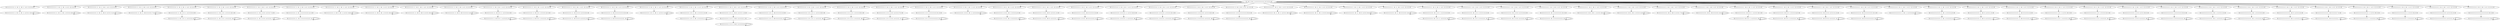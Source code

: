 digraph tree {
    "[2, 10, 2, 18, 1, 4, 0, 0, 0, 0, 0, 0, 12, 0, 0, 0, 0]";
    "[0, 0, 0, 0, 0, 0, -2, -10, -2, -18, -1, -4, 0, -12, 0, 0, 0]";
    "[0, 0, 0, 0, 0, 0, -2, -10, -2, -18, -1, -4, 0, 0, -12, 0, 0]";
    "[0, 0, 0, 0, 0, 0, -2, -10, -2, -18, -1, -4, 0, 0, -12, 0, 0]";
    "[0, 0, 0, 0, 0, 0, -2, -10, -2, -18, -1, 4, 0, -12, 0, 0, 0]";
    "[0, 0, 0, 0, 0, 0, -2, -10, -2, -18, -1, 0, 0, 0, -8, 0, 0]";
    "[0, 0, 0, 0, 0, 0, -2, -10, -2, -18, -1, 0, 0, 0, -8, 0, 0]";
    "[0, 0, 0, 0, 0, 0, -2, -10, -2, -18, 1, -4, 0, -12, 0, 0, 0]";
    "[0, 0, 0, 0, 0, 0, -2, -10, -2, -18, 0, -4, 0, 0, -11, 0, 0]";
    "[0, 0, 0, 0, 0, 0, -2, -10, -2, -18, 0, -4, 0, 0, -11, 0, 0]";
    "[0, 0, 0, 0, 0, 0, -2, -10, -2, -18, 1, 4, 0, -12, 0, 0, 0]";
    "[0, 0, 0, 0, 0, 0, -2, -10, -2, -18, 0, 0, 0, 0, -7, 0, 0]";
    "[0, 0, 0, 0, 0, 0, -2, -10, -2, -18, 0, 0, 0, 0, -7, 0, 0]";
    "[0, 0, 0, 0, 0, 0, -2, -10, -2, 18, -1, -4, 0, -12, 0, 0, 0]";
    "[0, 0, 0, 0, 0, 0, -2, -10, -2, 0, -1, -4, 0, 0, 6, 0, 0]";
    "[0, 0, 0, 0, 0, 0, -2, -10, -2, 0, -1, -4, 0, 0, 0, -6, 0]";
    "[0, 0, 0, 0, 0, 0, -2, -10, -2, 0, -1, -4, 0, 0, 0, -6, 0]";
    "[0, 0, 0, 0, 0, 0, -2, -10, -2, 18, -1, 4, 0, -12, 0, 0, 0]";
    "[0, 0, 0, 0, 0, 0, -2, -10, -2, 0, -1, 0, 0, 0, 10, 0, 0]";
    "[0, 0, 0, 0, 0, 0, -2, -10, -2, 0, -1, 0, 0, 0, 0, -10, 0]";
    "[0, 0, 0, 0, 0, 0, -2, -10, -2, 0, -1, 0, 0, 0, 0, -10, 0]";
    "[0, 0, 0, 0, 0, 0, -2, -10, -2, 18, 1, -4, 0, -12, 0, 0, 0]";
    "[0, 0, 0, 0, 0, 0, -2, -10, -2, 0, 0, -4, 0, 0, 7, 0, 0]";
    "[0, 0, 0, 0, 0, 0, -2, -10, -2, 0, 0, -4, 0, 0, 0, -7, 0]";
    "[0, 0, 0, 0, 0, 0, -2, -10, -2, 0, 0, -4, 0, 0, 0, -7, 0]";
    "[0, 0, 0, 0, 0, 0, -2, -10, -2, 18, 1, 4, 0, -12, 0, 0, 0]";
    "[0, 0, 0, 0, 0, 0, -2, -10, -2, 0, 0, 0, 0, 0, 11, 0, 0]";
    "[0, 0, 0, 0, 0, 0, -2, -10, -2, 0, 0, 0, 0, 0, 0, -11, 0]";
    "[0, 0, 0, 0, 0, 0, -2, -10, -2, 0, 0, 0, 0, 0, 0, -11, 0]";
    "[0, 0, 0, 0, 0, 0, -2, -10, 2, -18, -1, -4, 0, -12, 0, 0, 0]";
    "[0, 0, 0, 0, 0, 0, -2, -10, 0, -18, -1, -4, 0, 0, -10, 0, 0]";
    "[0, 0, 0, 0, 0, 0, -2, -10, 0, -18, -1, -4, 0, 0, -10, 0, 0]";
    "[0, 0, 0, 0, 0, 0, -2, -10, 2, -18, -1, 4, 0, -12, 0, 0, 0]";
    "[0, 0, 0, 0, 0, 0, -2, -10, 0, -18, -1, 0, 0, 0, -6, 0, 0]";
    "[0, 0, 0, 0, 0, 0, -2, -10, 0, -18, -1, 0, 0, 0, -6, 0, 0]";
    "[0, 0, 0, 0, 0, 0, -2, -10, 2, -18, 1, -4, 0, -12, 0, 0, 0]";
    "[0, 0, 0, 0, 0, 0, -2, -10, 0, -18, 0, -4, 0, 0, -9, 0, 0]";
    "[0, 0, 0, 0, 0, 0, -2, -10, 0, -18, 0, -4, 0, 0, -9, 0, 0]";
    "[0, 0, 0, 0, 0, 0, -2, -10, 2, -18, 1, 4, 0, -12, 0, 0, 0]";
    "[0, 0, 0, 0, 0, 0, -2, -10, 0, -18, 0, 0, 0, 0, -5, 0, 0]";
    "[0, 0, 0, 0, 0, 0, -2, -10, 0, -18, 0, 0, 0, 0, -5, 0, 0]";
    "[0, 0, 0, 0, 0, 0, -2, -10, 2, 18, -1, -4, 0, -12, 0, 0, 0]";
    "[0, 0, 0, 0, 0, 0, -2, -10, 0, 0, -1, -4, 0, 0, 8, 0, 0]";
    "[0, 0, 0, 0, 0, 0, -2, -10, 0, 0, -1, -4, 0, 0, 0, -8, 0]";
    "[0, 0, 0, 0, 0, 0, -2, -10, 0, 0, -1, -4, 0, 0, 0, -8, 0]";
    "[0, 0, 0, 0, 0, 0, -2, -10, 2, 18, -1, 4, 0, -12, 0, 0, 0]";
    "[0, 0, 0, 0, 0, 0, -2, -10, 0, 0, -1, 0, 0, 0, 12, 0, 0]";
    "[0, 0, 0, 0, 0, 0, -2, -10, 0, 0, -1, 0, 0, 0, 0, -12, 0]";
    "[0, 0, 0, 0, 0, 0, -2, -10, 0, 0, -1, 0, 0, 0, 0, -12, 0]";
    "[0, 0, 0, 0, 0, 0, -2, -10, 2, 18, 1, -4, 0, -12, 0, 0, 0]";
    "[0, 0, 0, 0, 0, 0, -2, -10, 0, 0, 0, -4, 0, 0, 9, 0, 0]";
    "[0, 0, 0, 0, 0, 0, -2, -10, 0, 0, 0, -4, 0, 0, 0, -9, 0]";
    "[0, 0, 0, 0, 0, 0, -2, -10, 0, 0, 0, -4, 0, 0, 0, -9, 0]";
    "[0, 0, 0, 0, 0, 0, -2, -10, 2, 18, 1, 4, 0, -12, 0, 0, 0]";
    "[0, 0, 0, 0, 0, 0, -2, -10, 0, 0, 0, 0, 0, 0, 13, 0, 0]";
    "[0, 0, 0, 0, 0, 0, -2, -10, 0, 0, 0, 0, 0, 0, 0, -13, 0]";
    "[0, 0, 0, 0, 0, 0, -2, -10, 0, 0, 0, 0, 0, 0, 0, -13, 0]";
    "[0, 0, 0, 0, 0, 0, -2, 10, -2, -18, -1, -4, 0, -12, 0, 0, 0]";
    "[0, 0, 0, 0, 0, 0, -2, 0, -2, -18, -1, -4, 0, 0, -2, 0, 0]";
    "[0, 0, 0, 0, 0, 0, -2, 0, -2, -18, -1, -4, 0, 0, -2, 0, 0]";
    "[0, 0, 0, 0, 0, 0, -2, 10, -2, -18, -1, 4, 0, -12, 0, 0, 0]";
    "[0, 0, 0, 0, 0, 0, -2, 0, -2, -18, -1, 0, 0, 0, 2, 0, 0]";
    "[0, 0, 0, 0, 0, 0, -2, 0, -2, -18, -1, 0, 0, 0, 0, -2, 0]";
    "[0, 0, 0, 0, 0, 0, -2, 0, -2, -18, -1, 0, 0, 0, 0, -2, 0]";
    "[0, 0, 0, 0, 0, 0, -2, 10, -2, -18, 1, -4, 0, -12, 0, 0, 0]";
    "[0, 0, 0, 0, 0, 0, -2, 0, -2, -18, 0, -4, 0, 0, -1, 0, 0]";
    "[0, 0, 0, 0, 0, 0, -2, 0, -2, -18, 0, -4, 0, 0, 0, 1, 0]";
    "[0, 0, 0, 0, 0, 0, -2, 0, -2, -18, 0, -4, 0, 0, 0, 0, 1]";
    "[0, 0, 0, 0, 0, 0, -2, 0, -2, -18, 0, -4, 0, 0, 0, 0, 1]";
    "[0, 0, 0, 0, 0, 0, -2, 10, -2, -18, 1, 4, 0, -12, 0, 0, 0]";
    "[0, 0, 0, 0, 0, 0, -2, 0, -2, -18, 0, 0, 0, 0, 3, 0, 0]";
    "[0, 0, 0, 0, 0, 0, -2, 0, -2, -18, 0, 0, 0, 0, 0, -3, 0]";
    "[0, 0, 0, 0, 0, 0, -2, 0, -2, -18, 0, 0, 0, 0, 0, -3, 0]";
    "[0, 0, 0, 0, 0, 0, -2, 10, -2, 18, -1, -4, 0, -12, 0, 0, 0]";
    "[0, 0, 0, 0, 0, 0, -2, 0, -2, 0, -1, -4, 0, 0, 16, 0, 0]";
    "[0, 0, 0, 0, 0, 0, -2, 0, -2, 0, -1, -4, 0, 0, 0, -16, 0]";
    "[0, 0, 0, 0, 0, 0, -2, 0, -2, 0, -1, -4, 0, 0, 0, -16, 0]";
    "[0, 0, 0, 0, 0, 0, -2, 10, -2, 18, -1, 4, 0, -12, 0, 0, 0]";
    "[0, 0, 0, 0, 0, 0, -2, 0, -2, 0, -1, 0, 0, 0, 20, 0, 0]";
    "[0, 0, 0, 0, 0, 0, -2, 0, -2, 0, -1, 0, 0, 0, 0, -20, 0]";
    "[0, 0, 0, 0, 0, 0, -2, 0, -2, 0, -1, 0, 0, 0, 0, -20, 0]";
    "[0, 0, 0, 0, 0, 0, -2, 10, -2, 18, 1, -4, 0, -12, 0, 0, 0]";
    "[0, 0, 0, 0, 0, 0, -2, 0, -2, 0, 0, -4, 0, 0, 17, 0, 0]";
    "[0, 0, 0, 0, 0, 0, -2, 0, -2, 0, 0, -4, 0, 0, 0, -17, 0]";
    "[0, 0, 0, 0, 0, 0, -2, 0, -2, 0, 0, -4, 0, 0, 0, -17, 0]";
    "[0, 0, 0, 0, 0, 0, -2, 10, -2, 18, 1, 4, 0, -12, 0, 0, 0]";
    "[0, 0, 0, 0, 0, 0, -2, 0, -2, 0, 0, 0, 0, 0, 21, 0, 0]";
    "[0, 0, 0, 0, 0, 0, -2, 0, -2, 0, 0, 0, 0, 0, 0, -21, 0]";
    "[0, 0, 0, 0, 0, 0, -2, 0, -2, 0, 0, 0, 0, 0, 0, -21, 0]";
    "[0, 0, 0, 0, 0, 0, -2, 10, 2, -18, -1, -4, 0, -12, 0, 0, 0]";
    "[0, 0, 0, 0, 0, 0, -2, 0, 0, -18, -1, -4, 0, 0, 0, 0, 0]";
    "[0, 0, 0, 0, 0, 0, -2, 0, 0, -18, -1, -4, 0, 0, 0, 0, 0]";
    "[0, 0, 0, 0, 0, 0, -2, 10, 2, -18, -1, 4, 0, -12, 0, 0, 0]";
    "[0, 0, 0, 0, 0, 0, -2, 0, 0, -18, -1, 0, 0, 0, 4, 0, 0]";
    "[0, 0, 0, 0, 0, 0, -2, 0, 0, -18, -1, 0, 0, 0, 0, -4, 0]";
    "[0, 0, 0, 0, 0, 0, -2, 0, 0, -18, -1, 0, 0, 0, 0, -4, 0]";
    "[0, 0, 0, 0, 0, 0, -2, 10, 2, -18, 1, -4, 0, -12, 0, 0, 0]";
    "[0, 0, 0, 0, 0, 0, -2, 0, 0, -18, 0, -4, 0, 0, 1, 0, 0]";
    "[0, 0, 0, 0, 0, 0, -2, 0, 0, -18, 0, -4, 0, 0, 0, -1, 0]";
    "[0, 0, 0, 0, 0, 0, -2, 0, 0, -18, 0, -4, 0, 0, 0, -1, 0]";
    "[0, 0, 0, 0, 0, 0, -2, 10, 2, -18, 1, 4, 0, -12, 0, 0, 0]";
    "[0, 0, 0, 0, 0, 0, -2, 0, 0, -18, 0, 0, 0, 0, 5, 0, 0]";
    "[0, 0, 0, 0, 0, 0, -2, 0, 0, -18, 0, 0, 0, 0, 0, -5, 0]";
    "[0, 0, 0, 0, 0, 0, -2, 0, 0, -18, 0, 0, 0, 0, 0, -5, 0]";
    "[0, 0, 0, 0, 0, 0, -2, 10, 2, 18, -1, -4, 0, -12, 0, 0, 0]";
    "[0, 0, 0, 0, 0, 0, -2, 0, 0, 0, -1, -4, 0, 0, 18, 0, 0]";
    "[0, 0, 0, 0, 0, 0, -2, 0, 0, 0, -1, -4, 0, 0, 0, -18, 0]";
    "[0, 0, 0, 0, 0, 0, -2, 0, 0, 0, -1, -4, 0, 0, 0, -18, 0]";
    "[0, 0, 0, 0, 0, 0, -2, 10, 2, 18, -1, 4, 0, -12, 0, 0, 0]";
    "[0, 0, 0, 0, 0, 0, -2, 0, 0, 0, -1, 0, 0, 0, 22, 0, 0]";
    "[0, 0, 0, 0, 0, 0, -2, 0, 0, 0, -1, 0, 0, 0, 0, -22, 0]";
    "[0, 0, 0, 0, 0, 0, -2, 0, 0, 0, -1, 0, 0, 0, 0, -22, 0]";
    "[0, 0, 0, 0, 0, 0, -2, 10, 2, 18, 1, -4, 0, -12, 0, 0, 0]";
    "[0, 0, 0, 0, 0, 0, -2, 0, 0, 0, 0, -4, 0, 0, 19, 0, 0]";
    "[0, 0, 0, 0, 0, 0, -2, 0, 0, 0, 0, -4, 0, 0, 0, -19, 0]";
    "[0, 0, 0, 0, 0, 0, -2, 0, 0, 0, 0, -4, 0, 0, 0, -19, 0]";
    "[0, 0, 0, 0, 0, 0, -2, 10, 2, 18, 1, 4, 0, -12, 0, 0, 0]";
    "[0, 0, 0, 0, 0, 0, -2, 0, 0, 0, 0, 0, 0, 0, 23, 0, 0]";
    "[0, 0, 0, 0, 0, 0, -2, 0, 0, 0, 0, 0, 0, 0, 0, -23, 0]";
    "[0, 0, 0, 0, 0, 0, -2, 0, 0, 0, 0, 0, 0, 0, 0, -23, 0]";
    "[0, 0, 0, 0, 0, 0, 2, -10, -2, -18, -1, -4, 0, -12, 0, 0, 0]";
    "[0, 0, 0, 0, 0, 0, 0, -10, -2, -18, -1, -4, 0, 0, -10, 0, 0]";
    "[0, 0, 0, 0, 0, 0, 0, -10, -2, -18, -1, -4, 0, 0, -10, 0, 0]";
    "[0, 0, 0, 0, 0, 0, 2, -10, -2, -18, -1, 4, 0, -12, 0, 0, 0]";
    "[0, 0, 0, 0, 0, 0, 0, -10, -2, -18, -1, 0, 0, 0, -6, 0, 0]";
    "[0, 0, 0, 0, 0, 0, 0, -10, -2, -18, -1, 0, 0, 0, -6, 0, 0]";
    "[0, 0, 0, 0, 0, 0, 2, -10, -2, -18, 1, -4, 0, -12, 0, 0, 0]";
    "[0, 0, 0, 0, 0, 0, 0, -10, -2, -18, 0, -4, 0, 0, -9, 0, 0]";
    "[0, 0, 0, 0, 0, 0, 0, -10, -2, -18, 0, -4, 0, 0, -9, 0, 0]";
    "[0, 0, 0, 0, 0, 0, 2, -10, -2, -18, 1, 4, 0, -12, 0, 0, 0]";
    "[0, 0, 0, 0, 0, 0, 0, -10, -2, -18, 0, 0, 0, 0, -5, 0, 0]";
    "[0, 0, 0, 0, 0, 0, 0, -10, -2, -18, 0, 0, 0, 0, -5, 0, 0]";
    "[0, 0, 0, 0, 0, 0, 2, -10, -2, 18, -1, -4, 0, -12, 0, 0, 0]";
    "[0, 0, 0, 0, 0, 0, 0, -10, -2, 0, -1, -4, 0, 0, 8, 0, 0]";
    "[0, 0, 0, 0, 0, 0, 0, -10, -2, 0, -1, -4, 0, 0, 0, -8, 0]";
    "[0, 0, 0, 0, 0, 0, 0, -10, -2, 0, -1, -4, 0, 0, 0, -8, 0]";
    "[0, 0, 0, 0, 0, 0, 2, -10, -2, 18, -1, 4, 0, -12, 0, 0, 0]";
    "[0, 0, 0, 0, 0, 0, 0, -10, -2, 0, -1, 0, 0, 0, 12, 0, 0]";
    "[0, 0, 0, 0, 0, 0, 0, -10, -2, 0, -1, 0, 0, 0, 0, -12, 0]";
    "[0, 0, 0, 0, 0, 0, 0, -10, -2, 0, -1, 0, 0, 0, 0, -12, 0]";
    "[0, 0, 0, 0, 0, 0, 2, -10, -2, 18, 1, -4, 0, -12, 0, 0, 0]";
    "[0, 0, 0, 0, 0, 0, 0, -10, -2, 0, 0, -4, 0, 0, 9, 0, 0]";
    "[0, 0, 0, 0, 0, 0, 0, -10, -2, 0, 0, -4, 0, 0, 0, -9, 0]";
    "[0, 0, 0, 0, 0, 0, 0, -10, -2, 0, 0, -4, 0, 0, 0, -9, 0]";
    "[0, 0, 0, 0, 0, 0, 2, -10, -2, 18, 1, 4, 0, -12, 0, 0, 0]";
    "[0, 0, 0, 0, 0, 0, 0, -10, -2, 0, 0, 0, 0, 0, 13, 0, 0]";
    "[0, 0, 0, 0, 0, 0, 0, -10, -2, 0, 0, 0, 0, 0, 0, -13, 0]";
    "[0, 0, 0, 0, 0, 0, 0, -10, -2, 0, 0, 0, 0, 0, 0, -13, 0]";
    "[0, 0, 0, 0, 0, 0, 2, -10, 2, -18, -1, -4, 0, -12, 0, 0, 0]";
    "[0, 0, 0, 0, 0, 0, 0, -10, 0, -18, -1, -4, 0, 0, -8, 0, 0]";
    "[0, 0, 0, 0, 0, 0, 0, -10, 0, -18, -1, -4, 0, 0, -8, 0, 0]";
    "[0, 0, 0, 0, 0, 0, 2, -10, 2, -18, -1, 4, 0, -12, 0, 0, 0]";
    "[0, 0, 0, 0, 0, 0, 0, -10, 0, -18, -1, 0, 0, 0, -4, 0, 0]";
    "[0, 0, 0, 0, 0, 0, 0, -10, 0, -18, -1, 0, 0, 0, -4, 0, 0]";
    "[0, 0, 0, 0, 0, 0, 2, -10, 2, -18, 1, -4, 0, -12, 0, 0, 0]";
    "[0, 0, 0, 0, 0, 0, 0, -10, 0, -18, 0, -4, 0, 0, -7, 0, 0]";
    "[0, 0, 0, 0, 0, 0, 0, -10, 0, -18, 0, -4, 0, 0, -7, 0, 0]";
    "[0, 0, 0, 0, 0, 0, 2, -10, 2, -18, 1, 4, 0, -12, 0, 0, 0]";
    "[0, 0, 0, 0, 0, 0, 0, -10, 0, -18, 0, 0, 0, 0, -3, 0, 0]";
    "[0, 0, 0, 0, 0, 0, 0, -10, 0, -18, 0, 0, 0, 0, -3, 0, 0]";
    "[0, 0, 0, 0, 0, 0, 2, -10, 2, 18, -1, -4, 0, -12, 0, 0, 0]";
    "[0, 0, 0, 0, 0, 0, 0, -10, 0, 0, -1, -4, 0, 0, 10, 0, 0]";
    "[0, 0, 0, 0, 0, 0, 0, -10, 0, 0, -1, -4, 0, 0, 0, -10, 0]";
    "[0, 0, 0, 0, 0, 0, 0, -10, 0, 0, -1, -4, 0, 0, 0, -10, 0]";
    "[0, 0, 0, 0, 0, 0, 2, -10, 2, 18, -1, 4, 0, -12, 0, 0, 0]";
    "[0, 0, 0, 0, 0, 0, 0, -10, 0, 0, -1, 0, 0, 0, 14, 0, 0]";
    "[0, 0, 0, 0, 0, 0, 0, -10, 0, 0, -1, 0, 0, 0, 0, -14, 0]";
    "[0, 0, 0, 0, 0, 0, 0, -10, 0, 0, -1, 0, 0, 0, 0, -14, 0]";
    "[0, 0, 0, 0, 0, 0, 2, -10, 2, 18, 1, -4, 0, -12, 0, 0, 0]";
    "[0, 0, 0, 0, 0, 0, 0, -10, 0, 0, 0, -4, 0, 0, 11, 0, 0]";
    "[0, 0, 0, 0, 0, 0, 0, -10, 0, 0, 0, -4, 0, 0, 0, -11, 0]";
    "[0, 0, 0, 0, 0, 0, 0, -10, 0, 0, 0, -4, 0, 0, 0, -11, 0]";
    "[0, 0, 0, 0, 0, 0, 2, -10, 2, 18, 1, 4, 0, -12, 0, 0, 0]";
    "[0, 0, 0, 0, 0, 0, 0, -10, 0, 0, 0, 0, 0, 0, 15, 0, 0]";
    "[0, 0, 0, 0, 0, 0, 0, -10, 0, 0, 0, 0, 0, 0, 0, -15, 0]";
    "[0, 0, 0, 0, 0, 0, 0, -10, 0, 0, 0, 0, 0, 0, 0, -15, 0]";
    "[0, 0, 0, 0, 0, 0, 2, 10, -2, -18, -1, -4, 0, -12, 0, 0, 0]";
    "[0, 0, 0, 0, 0, 0, 0, 0, -2, -18, -1, -4, 0, 0, 0, 0, 0]";
    "[0, 0, 0, 0, 0, 0, 0, 0, -2, -18, -1, -4, 0, 0, 0, 0, 0]";
    "[0, 0, 0, 0, 0, 0, 2, 10, -2, -18, -1, 4, 0, -12, 0, 0, 0]";
    "[0, 0, 0, 0, 0, 0, 0, 0, -2, -18, -1, 0, 0, 0, 4, 0, 0]";
    "[0, 0, 0, 0, 0, 0, 0, 0, -2, -18, -1, 0, 0, 0, 0, -4, 0]";
    "[0, 0, 0, 0, 0, 0, 0, 0, -2, -18, -1, 0, 0, 0, 0, -4, 0]";
    "[0, 0, 0, 0, 0, 0, 2, 10, -2, -18, 1, -4, 0, -12, 0, 0, 0]";
    "[0, 0, 0, 0, 0, 0, 0, 0, -2, -18, 0, -4, 0, 0, 1, 0, 0]";
    "[0, 0, 0, 0, 0, 0, 0, 0, -2, -18, 0, -4, 0, 0, 0, -1, 0]";
    "[0, 0, 0, 0, 0, 0, 0, 0, -2, -18, 0, -4, 0, 0, 0, -1, 0]";
    "[0, 0, 0, 0, 0, 0, 2, 10, -2, -18, 1, 4, 0, -12, 0, 0, 0]";
    "[0, 0, 0, 0, 0, 0, 0, 0, -2, -18, 0, 0, 0, 0, 5, 0, 0]";
    "[0, 0, 0, 0, 0, 0, 0, 0, -2, -18, 0, 0, 0, 0, 0, -5, 0]";
    "[0, 0, 0, 0, 0, 0, 0, 0, -2, -18, 0, 0, 0, 0, 0, -5, 0]";
    "[0, 0, 0, 0, 0, 0, 2, 10, -2, 18, -1, -4, 0, -12, 0, 0, 0]";
    "[0, 0, 0, 0, 0, 0, 0, 0, -2, 0, -1, -4, 0, 0, 18, 0, 0]";
    "[0, 0, 0, 0, 0, 0, 0, 0, -2, 0, -1, -4, 0, 0, 0, -18, 0]";
    "[0, 0, 0, 0, 0, 0, 0, 0, -2, 0, -1, -4, 0, 0, 0, -18, 0]";
    "[0, 0, 0, 0, 0, 0, 2, 10, -2, 18, -1, 4, 0, -12, 0, 0, 0]";
    "[0, 0, 0, 0, 0, 0, 0, 0, -2, 0, -1, 0, 0, 0, 22, 0, 0]";
    "[0, 0, 0, 0, 0, 0, 0, 0, -2, 0, -1, 0, 0, 0, 0, -22, 0]";
    "[0, 0, 0, 0, 0, 0, 0, 0, -2, 0, -1, 0, 0, 0, 0, -22, 0]";
    "[0, 0, 0, 0, 0, 0, 2, 10, -2, 18, 1, -4, 0, -12, 0, 0, 0]";
    "[0, 0, 0, 0, 0, 0, 0, 0, -2, 0, 0, -4, 0, 0, 19, 0, 0]";
    "[0, 0, 0, 0, 0, 0, 0, 0, -2, 0, 0, -4, 0, 0, 0, -19, 0]";
    "[0, 0, 0, 0, 0, 0, 0, 0, -2, 0, 0, -4, 0, 0, 0, -19, 0]";
    "[0, 0, 0, 0, 0, 0, 2, 10, -2, 18, 1, 4, 0, -12, 0, 0, 0]";
    "[0, 0, 0, 0, 0, 0, 0, 0, -2, 0, 0, 0, 0, 0, 23, 0, 0]";
    "[0, 0, 0, 0, 0, 0, 0, 0, -2, 0, 0, 0, 0, 0, 0, -23, 0]";
    "[0, 0, 0, 0, 0, 0, 0, 0, -2, 0, 0, 0, 0, 0, 0, -23, 0]";
    "[0, 0, 0, 0, 0, 0, 2, 10, 2, -18, -1, -4, 0, -12, 0, 0, 0]";
    "[0, 0, 0, 0, 0, 0, 0, 0, 0, -18, -1, -4, 0, 0, 2, 0, 0]";
    "[0, 0, 0, 0, 0, 0, 0, 0, 0, -18, -1, -4, 0, 0, 0, -2, 0]";
    "[0, 0, 0, 0, 0, 0, 0, 0, 0, -18, -1, -4, 0, 0, 0, -2, 0]";
    "[0, 0, 0, 0, 0, 0, 2, 10, 2, -18, -1, 4, 0, -12, 0, 0, 0]";
    "[0, 0, 0, 0, 0, 0, 0, 0, 0, -18, -1, 0, 0, 0, 6, 0, 0]";
    "[0, 0, 0, 0, 0, 0, 0, 0, 0, -18, -1, 0, 0, 0, 0, -6, 0]";
    "[0, 0, 0, 0, 0, 0, 0, 0, 0, -18, -1, 0, 0, 0, 0, -6, 0]";
    "[0, 0, 0, 0, 0, 0, 2, 10, 2, -18, 1, -4, 0, -12, 0, 0, 0]";
    "[0, 0, 0, 0, 0, 0, 0, 0, 0, -18, 0, -4, 0, 0, 3, 0, 0]";
    "[0, 0, 0, 0, 0, 0, 0, 0, 0, -18, 0, -4, 0, 0, 0, -3, 0]";
    "[0, 0, 0, 0, 0, 0, 0, 0, 0, -18, 0, -4, 0, 0, 0, -3, 0]";
    "[0, 0, 0, 0, 0, 0, 2, 10, 2, -18, 1, 4, 0, -12, 0, 0, 0]";
    "[0, 0, 0, 0, 0, 0, 0, 0, 0, -18, 0, 0, 0, 0, 7, 0, 0]";
    "[0, 0, 0, 0, 0, 0, 0, 0, 0, -18, 0, 0, 0, 0, 0, -7, 0]";
    "[0, 0, 0, 0, 0, 0, 0, 0, 0, -18, 0, 0, 0, 0, 0, -7, 0]";
    "[0, 0, 0, 0, 0, 0, 2, 10, 2, 18, -1, -4, 0, -12, 0, 0, 0]";
    "[0, 0, 0, 0, 0, 0, 0, 0, 0, 0, -1, -4, 0, 0, 20, 0, 0]";
    "[0, 0, 0, 0, 0, 0, 0, 0, 0, 0, -1, -4, 0, 0, 0, -20, 0]";
    "[0, 0, 0, 0, 0, 0, 0, 0, 0, 0, -1, -4, 0, 0, 0, -20, 0]";
    "[0, 0, 0, 0, 0, 0, 2, 10, 2, 18, -1, 4, 0, -12, 0, 0, 0]";
    "[0, 0, 0, 0, 0, 0, 0, 0, 0, 0, -1, 0, 0, 0, 24, 0, 0]";
    "[0, 0, 0, 0, 0, 0, 0, 0, 0, 0, -1, 0, 0, 0, 0, -24, 0]";
    "[0, 0, 0, 0, 0, 0, 0, 0, 0, 0, -1, 0, 0, 0, 0, -24, 0]";
    "[0, 0, 0, 0, 0, 0, 2, 10, 2, 18, 1, -4, 0, -12, 0, 0, 0]";
    "[0, 0, 0, 0, 0, 0, 0, 0, 0, 0, 0, -4, 0, 0, 21, 0, 0]";
    "[0, 0, 0, 0, 0, 0, 0, 0, 0, 0, 0, -4, 0, 0, 0, -21, 0]";
    "[0, 0, 0, 0, 0, 0, 0, 0, 0, 0, 0, -4, 0, 0, 0, -21, 0]";
    "[0, 0, 0, 0, 0, 0, 2, 10, 2, 18, 1, 4, 0, -12, 0, 0, 0]";
    "[0, 0, 0, 0, 0, 0, 0, 0, 0, 0, 0, 0, 0, 0, 25, 0, 0]";
    "[0, 0, 0, 0, 0, 0, 0, 0, 0, 0, 0, 0, 0, 0, 0, -25, 0]";
    "[0, 0, 0, 0, 0, 0, 0, 0, 0, 0, 0, 0, 0, 0, 0, -25, 0]";
    "[2, 10, 2, 18, 1, 4, 0, 0, 0, 0, 0, 0, 12, 0, 0, 0, 0]" -> "[0, 0, 0, 0, 0, 0, -2, -10, -2, -18, -1, -4, 0, -12, 0, 0, 0]";
    "[2, 10, 2, 18, 1, 4, 0, 0, 0, 0, 0, 0, 12, 0, 0, 0, 0]" -> "[0, 0, 0, 0, 0, 0, -2, -10, -2, -18, -1, 4, 0, -12, 0, 0, 0]";
    "[2, 10, 2, 18, 1, 4, 0, 0, 0, 0, 0, 0, 12, 0, 0, 0, 0]" -> "[0, 0, 0, 0, 0, 0, -2, -10, -2, -18, 1, -4, 0, -12, 0, 0, 0]";
    "[2, 10, 2, 18, 1, 4, 0, 0, 0, 0, 0, 0, 12, 0, 0, 0, 0]" -> "[0, 0, 0, 0, 0, 0, -2, -10, -2, -18, 1, 4, 0, -12, 0, 0, 0]";
    "[2, 10, 2, 18, 1, 4, 0, 0, 0, 0, 0, 0, 12, 0, 0, 0, 0]" -> "[0, 0, 0, 0, 0, 0, -2, -10, -2, 18, -1, -4, 0, -12, 0, 0, 0]";
    "[2, 10, 2, 18, 1, 4, 0, 0, 0, 0, 0, 0, 12, 0, 0, 0, 0]" -> "[0, 0, 0, 0, 0, 0, -2, -10, -2, 18, -1, 4, 0, -12, 0, 0, 0]";
    "[2, 10, 2, 18, 1, 4, 0, 0, 0, 0, 0, 0, 12, 0, 0, 0, 0]" -> "[0, 0, 0, 0, 0, 0, -2, -10, -2, 18, 1, -4, 0, -12, 0, 0, 0]";
    "[2, 10, 2, 18, 1, 4, 0, 0, 0, 0, 0, 0, 12, 0, 0, 0, 0]" -> "[0, 0, 0, 0, 0, 0, -2, -10, -2, 18, 1, 4, 0, -12, 0, 0, 0]";
    "[2, 10, 2, 18, 1, 4, 0, 0, 0, 0, 0, 0, 12, 0, 0, 0, 0]" -> "[0, 0, 0, 0, 0, 0, -2, -10, 2, -18, -1, -4, 0, -12, 0, 0, 0]";
    "[2, 10, 2, 18, 1, 4, 0, 0, 0, 0, 0, 0, 12, 0, 0, 0, 0]" -> "[0, 0, 0, 0, 0, 0, -2, -10, 2, -18, -1, 4, 0, -12, 0, 0, 0]";
    "[2, 10, 2, 18, 1, 4, 0, 0, 0, 0, 0, 0, 12, 0, 0, 0, 0]" -> "[0, 0, 0, 0, 0, 0, -2, -10, 2, -18, 1, -4, 0, -12, 0, 0, 0]";
    "[2, 10, 2, 18, 1, 4, 0, 0, 0, 0, 0, 0, 12, 0, 0, 0, 0]" -> "[0, 0, 0, 0, 0, 0, -2, -10, 2, -18, 1, 4, 0, -12, 0, 0, 0]";
    "[2, 10, 2, 18, 1, 4, 0, 0, 0, 0, 0, 0, 12, 0, 0, 0, 0]" -> "[0, 0, 0, 0, 0, 0, -2, -10, 2, 18, -1, -4, 0, -12, 0, 0, 0]";
    "[2, 10, 2, 18, 1, 4, 0, 0, 0, 0, 0, 0, 12, 0, 0, 0, 0]" -> "[0, 0, 0, 0, 0, 0, -2, -10, 2, 18, -1, 4, 0, -12, 0, 0, 0]";
    "[2, 10, 2, 18, 1, 4, 0, 0, 0, 0, 0, 0, 12, 0, 0, 0, 0]" -> "[0, 0, 0, 0, 0, 0, -2, -10, 2, 18, 1, -4, 0, -12, 0, 0, 0]";
    "[2, 10, 2, 18, 1, 4, 0, 0, 0, 0, 0, 0, 12, 0, 0, 0, 0]" -> "[0, 0, 0, 0, 0, 0, -2, -10, 2, 18, 1, 4, 0, -12, 0, 0, 0]";
    "[2, 10, 2, 18, 1, 4, 0, 0, 0, 0, 0, 0, 12, 0, 0, 0, 0]" -> "[0, 0, 0, 0, 0, 0, -2, 10, -2, -18, -1, -4, 0, -12, 0, 0, 0]";
    "[2, 10, 2, 18, 1, 4, 0, 0, 0, 0, 0, 0, 12, 0, 0, 0, 0]" -> "[0, 0, 0, 0, 0, 0, -2, 10, -2, -18, -1, 4, 0, -12, 0, 0, 0]";
    "[2, 10, 2, 18, 1, 4, 0, 0, 0, 0, 0, 0, 12, 0, 0, 0, 0]" -> "[0, 0, 0, 0, 0, 0, -2, 10, -2, -18, 1, -4, 0, -12, 0, 0, 0]";
    "[2, 10, 2, 18, 1, 4, 0, 0, 0, 0, 0, 0, 12, 0, 0, 0, 0]" -> "[0, 0, 0, 0, 0, 0, -2, 10, -2, -18, 1, 4, 0, -12, 0, 0, 0]";
    "[2, 10, 2, 18, 1, 4, 0, 0, 0, 0, 0, 0, 12, 0, 0, 0, 0]" -> "[0, 0, 0, 0, 0, 0, -2, 10, -2, 18, -1, -4, 0, -12, 0, 0, 0]";
    "[2, 10, 2, 18, 1, 4, 0, 0, 0, 0, 0, 0, 12, 0, 0, 0, 0]" -> "[0, 0, 0, 0, 0, 0, -2, 10, -2, 18, -1, 4, 0, -12, 0, 0, 0]";
    "[2, 10, 2, 18, 1, 4, 0, 0, 0, 0, 0, 0, 12, 0, 0, 0, 0]" -> "[0, 0, 0, 0, 0, 0, -2, 10, -2, 18, 1, -4, 0, -12, 0, 0, 0]";
    "[2, 10, 2, 18, 1, 4, 0, 0, 0, 0, 0, 0, 12, 0, 0, 0, 0]" -> "[0, 0, 0, 0, 0, 0, -2, 10, -2, 18, 1, 4, 0, -12, 0, 0, 0]";
    "[2, 10, 2, 18, 1, 4, 0, 0, 0, 0, 0, 0, 12, 0, 0, 0, 0]" -> "[0, 0, 0, 0, 0, 0, -2, 10, 2, -18, -1, -4, 0, -12, 0, 0, 0]";
    "[2, 10, 2, 18, 1, 4, 0, 0, 0, 0, 0, 0, 12, 0, 0, 0, 0]" -> "[0, 0, 0, 0, 0, 0, -2, 10, 2, -18, -1, 4, 0, -12, 0, 0, 0]";
    "[2, 10, 2, 18, 1, 4, 0, 0, 0, 0, 0, 0, 12, 0, 0, 0, 0]" -> "[0, 0, 0, 0, 0, 0, -2, 10, 2, -18, 1, -4, 0, -12, 0, 0, 0]";
    "[2, 10, 2, 18, 1, 4, 0, 0, 0, 0, 0, 0, 12, 0, 0, 0, 0]" -> "[0, 0, 0, 0, 0, 0, -2, 10, 2, -18, 1, 4, 0, -12, 0, 0, 0]";
    "[2, 10, 2, 18, 1, 4, 0, 0, 0, 0, 0, 0, 12, 0, 0, 0, 0]" -> "[0, 0, 0, 0, 0, 0, -2, 10, 2, 18, -1, -4, 0, -12, 0, 0, 0]";
    "[2, 10, 2, 18, 1, 4, 0, 0, 0, 0, 0, 0, 12, 0, 0, 0, 0]" -> "[0, 0, 0, 0, 0, 0, -2, 10, 2, 18, -1, 4, 0, -12, 0, 0, 0]";
    "[2, 10, 2, 18, 1, 4, 0, 0, 0, 0, 0, 0, 12, 0, 0, 0, 0]" -> "[0, 0, 0, 0, 0, 0, -2, 10, 2, 18, 1, -4, 0, -12, 0, 0, 0]";
    "[2, 10, 2, 18, 1, 4, 0, 0, 0, 0, 0, 0, 12, 0, 0, 0, 0]" -> "[0, 0, 0, 0, 0, 0, -2, 10, 2, 18, 1, 4, 0, -12, 0, 0, 0]";
    "[2, 10, 2, 18, 1, 4, 0, 0, 0, 0, 0, 0, 12, 0, 0, 0, 0]" -> "[0, 0, 0, 0, 0, 0, 2, -10, -2, -18, -1, -4, 0, -12, 0, 0, 0]";
    "[2, 10, 2, 18, 1, 4, 0, 0, 0, 0, 0, 0, 12, 0, 0, 0, 0]" -> "[0, 0, 0, 0, 0, 0, 2, -10, -2, -18, -1, 4, 0, -12, 0, 0, 0]";
    "[2, 10, 2, 18, 1, 4, 0, 0, 0, 0, 0, 0, 12, 0, 0, 0, 0]" -> "[0, 0, 0, 0, 0, 0, 2, -10, -2, -18, 1, -4, 0, -12, 0, 0, 0]";
    "[2, 10, 2, 18, 1, 4, 0, 0, 0, 0, 0, 0, 12, 0, 0, 0, 0]" -> "[0, 0, 0, 0, 0, 0, 2, -10, -2, -18, 1, 4, 0, -12, 0, 0, 0]";
    "[2, 10, 2, 18, 1, 4, 0, 0, 0, 0, 0, 0, 12, 0, 0, 0, 0]" -> "[0, 0, 0, 0, 0, 0, 2, -10, -2, 18, -1, -4, 0, -12, 0, 0, 0]";
    "[2, 10, 2, 18, 1, 4, 0, 0, 0, 0, 0, 0, 12, 0, 0, 0, 0]" -> "[0, 0, 0, 0, 0, 0, 2, -10, -2, 18, -1, 4, 0, -12, 0, 0, 0]";
    "[2, 10, 2, 18, 1, 4, 0, 0, 0, 0, 0, 0, 12, 0, 0, 0, 0]" -> "[0, 0, 0, 0, 0, 0, 2, -10, -2, 18, 1, -4, 0, -12, 0, 0, 0]";
    "[2, 10, 2, 18, 1, 4, 0, 0, 0, 0, 0, 0, 12, 0, 0, 0, 0]" -> "[0, 0, 0, 0, 0, 0, 2, -10, -2, 18, 1, 4, 0, -12, 0, 0, 0]";
    "[2, 10, 2, 18, 1, 4, 0, 0, 0, 0, 0, 0, 12, 0, 0, 0, 0]" -> "[0, 0, 0, 0, 0, 0, 2, -10, 2, -18, -1, -4, 0, -12, 0, 0, 0]";
    "[2, 10, 2, 18, 1, 4, 0, 0, 0, 0, 0, 0, 12, 0, 0, 0, 0]" -> "[0, 0, 0, 0, 0, 0, 2, -10, 2, -18, -1, 4, 0, -12, 0, 0, 0]";
    "[2, 10, 2, 18, 1, 4, 0, 0, 0, 0, 0, 0, 12, 0, 0, 0, 0]" -> "[0, 0, 0, 0, 0, 0, 2, -10, 2, -18, 1, -4, 0, -12, 0, 0, 0]";
    "[2, 10, 2, 18, 1, 4, 0, 0, 0, 0, 0, 0, 12, 0, 0, 0, 0]" -> "[0, 0, 0, 0, 0, 0, 2, -10, 2, -18, 1, 4, 0, -12, 0, 0, 0]";
    "[2, 10, 2, 18, 1, 4, 0, 0, 0, 0, 0, 0, 12, 0, 0, 0, 0]" -> "[0, 0, 0, 0, 0, 0, 2, -10, 2, 18, -1, -4, 0, -12, 0, 0, 0]";
    "[2, 10, 2, 18, 1, 4, 0, 0, 0, 0, 0, 0, 12, 0, 0, 0, 0]" -> "[0, 0, 0, 0, 0, 0, 2, -10, 2, 18, -1, 4, 0, -12, 0, 0, 0]";
    "[2, 10, 2, 18, 1, 4, 0, 0, 0, 0, 0, 0, 12, 0, 0, 0, 0]" -> "[0, 0, 0, 0, 0, 0, 2, -10, 2, 18, 1, -4, 0, -12, 0, 0, 0]";
    "[2, 10, 2, 18, 1, 4, 0, 0, 0, 0, 0, 0, 12, 0, 0, 0, 0]" -> "[0, 0, 0, 0, 0, 0, 2, -10, 2, 18, 1, 4, 0, -12, 0, 0, 0]";
    "[2, 10, 2, 18, 1, 4, 0, 0, 0, 0, 0, 0, 12, 0, 0, 0, 0]" -> "[0, 0, 0, 0, 0, 0, 2, 10, -2, -18, -1, -4, 0, -12, 0, 0, 0]";
    "[2, 10, 2, 18, 1, 4, 0, 0, 0, 0, 0, 0, 12, 0, 0, 0, 0]" -> "[0, 0, 0, 0, 0, 0, 2, 10, -2, -18, -1, 4, 0, -12, 0, 0, 0]";
    "[2, 10, 2, 18, 1, 4, 0, 0, 0, 0, 0, 0, 12, 0, 0, 0, 0]" -> "[0, 0, 0, 0, 0, 0, 2, 10, -2, -18, 1, -4, 0, -12, 0, 0, 0]";
    "[2, 10, 2, 18, 1, 4, 0, 0, 0, 0, 0, 0, 12, 0, 0, 0, 0]" -> "[0, 0, 0, 0, 0, 0, 2, 10, -2, -18, 1, 4, 0, -12, 0, 0, 0]";
    "[2, 10, 2, 18, 1, 4, 0, 0, 0, 0, 0, 0, 12, 0, 0, 0, 0]" -> "[0, 0, 0, 0, 0, 0, 2, 10, -2, 18, -1, -4, 0, -12, 0, 0, 0]";
    "[2, 10, 2, 18, 1, 4, 0, 0, 0, 0, 0, 0, 12, 0, 0, 0, 0]" -> "[0, 0, 0, 0, 0, 0, 2, 10, -2, 18, -1, 4, 0, -12, 0, 0, 0]";
    "[2, 10, 2, 18, 1, 4, 0, 0, 0, 0, 0, 0, 12, 0, 0, 0, 0]" -> "[0, 0, 0, 0, 0, 0, 2, 10, -2, 18, 1, -4, 0, -12, 0, 0, 0]";
    "[2, 10, 2, 18, 1, 4, 0, 0, 0, 0, 0, 0, 12, 0, 0, 0, 0]" -> "[0, 0, 0, 0, 0, 0, 2, 10, -2, 18, 1, 4, 0, -12, 0, 0, 0]";
    "[2, 10, 2, 18, 1, 4, 0, 0, 0, 0, 0, 0, 12, 0, 0, 0, 0]" -> "[0, 0, 0, 0, 0, 0, 2, 10, 2, -18, -1, -4, 0, -12, 0, 0, 0]";
    "[2, 10, 2, 18, 1, 4, 0, 0, 0, 0, 0, 0, 12, 0, 0, 0, 0]" -> "[0, 0, 0, 0, 0, 0, 2, 10, 2, -18, -1, 4, 0, -12, 0, 0, 0]";
    "[2, 10, 2, 18, 1, 4, 0, 0, 0, 0, 0, 0, 12, 0, 0, 0, 0]" -> "[0, 0, 0, 0, 0, 0, 2, 10, 2, -18, 1, -4, 0, -12, 0, 0, 0]";
    "[2, 10, 2, 18, 1, 4, 0, 0, 0, 0, 0, 0, 12, 0, 0, 0, 0]" -> "[0, 0, 0, 0, 0, 0, 2, 10, 2, -18, 1, 4, 0, -12, 0, 0, 0]";
    "[2, 10, 2, 18, 1, 4, 0, 0, 0, 0, 0, 0, 12, 0, 0, 0, 0]" -> "[0, 0, 0, 0, 0, 0, 2, 10, 2, 18, -1, -4, 0, -12, 0, 0, 0]";
    "[2, 10, 2, 18, 1, 4, 0, 0, 0, 0, 0, 0, 12, 0, 0, 0, 0]" -> "[0, 0, 0, 0, 0, 0, 2, 10, 2, 18, -1, 4, 0, -12, 0, 0, 0]";
    "[2, 10, 2, 18, 1, 4, 0, 0, 0, 0, 0, 0, 12, 0, 0, 0, 0]" -> "[0, 0, 0, 0, 0, 0, 2, 10, 2, 18, 1, -4, 0, -12, 0, 0, 0]";
    "[2, 10, 2, 18, 1, 4, 0, 0, 0, 0, 0, 0, 12, 0, 0, 0, 0]" -> "[0, 0, 0, 0, 0, 0, 2, 10, 2, 18, 1, 4, 0, -12, 0, 0, 0]";
    "[0, 0, 0, 0, 0, 0, -2, -10, -2, -18, -1, -4, 0, -12, 0, 0, 0]" -> "[0, 0, 0, 0, 0, 0, -2, -10, -2, -18, -1, -4, 0, 0, -12, 0, 0]";
    "[0, 0, 0, 0, 0, 0, -2, -10, -2, -18, -1, -4, 0, 0, -12, 0, 0]" -> "[0, 0, 0, 0, 0, 0, -2, -10, -2, -18, -1, -4, 0, 0, -12, 0, 0]";
    "[0, 0, 0, 0, 0, 0, -2, -10, -2, -18, -1, 4, 0, -12, 0, 0, 0]" -> "[0, 0, 0, 0, 0, 0, -2, -10, -2, -18, -1, 0, 0, 0, -8, 0, 0]";
    "[0, 0, 0, 0, 0, 0, -2, -10, -2, -18, -1, 0, 0, 0, -8, 0, 0]" -> "[0, 0, 0, 0, 0, 0, -2, -10, -2, -18, -1, 0, 0, 0, -8, 0, 0]";
    "[0, 0, 0, 0, 0, 0, -2, -10, -2, -18, 1, -4, 0, -12, 0, 0, 0]" -> "[0, 0, 0, 0, 0, 0, -2, -10, -2, -18, 0, -4, 0, 0, -11, 0, 0]";
    "[0, 0, 0, 0, 0, 0, -2, -10, -2, -18, 0, -4, 0, 0, -11, 0, 0]" -> "[0, 0, 0, 0, 0, 0, -2, -10, -2, -18, 0, -4, 0, 0, -11, 0, 0]";
    "[0, 0, 0, 0, 0, 0, -2, -10, -2, -18, 1, 4, 0, -12, 0, 0, 0]" -> "[0, 0, 0, 0, 0, 0, -2, -10, -2, -18, 0, 0, 0, 0, -7, 0, 0]";
    "[0, 0, 0, 0, 0, 0, -2, -10, -2, -18, 0, 0, 0, 0, -7, 0, 0]" -> "[0, 0, 0, 0, 0, 0, -2, -10, -2, -18, 0, 0, 0, 0, -7, 0, 0]";
    "[0, 0, 0, 0, 0, 0, -2, -10, -2, 18, -1, -4, 0, -12, 0, 0, 0]" -> "[0, 0, 0, 0, 0, 0, -2, -10, -2, 0, -1, -4, 0, 0, 6, 0, 0]";
    "[0, 0, 0, 0, 0, 0, -2, -10, -2, 0, -1, -4, 0, 0, 6, 0, 0]" -> "[0, 0, 0, 0, 0, 0, -2, -10, -2, 0, -1, -4, 0, 0, 0, -6, 0]";
    "[0, 0, 0, 0, 0, 0, -2, -10, -2, 0, -1, -4, 0, 0, 0, -6, 0]" -> "[0, 0, 0, 0, 0, 0, -2, -10, -2, 0, -1, -4, 0, 0, 0, -6, 0]";
    "[0, 0, 0, 0, 0, 0, -2, -10, -2, 18, -1, 4, 0, -12, 0, 0, 0]" -> "[0, 0, 0, 0, 0, 0, -2, -10, -2, 0, -1, 0, 0, 0, 10, 0, 0]";
    "[0, 0, 0, 0, 0, 0, -2, -10, -2, 0, -1, 0, 0, 0, 10, 0, 0]" -> "[0, 0, 0, 0, 0, 0, -2, -10, -2, 0, -1, 0, 0, 0, 0, -10, 0]";
    "[0, 0, 0, 0, 0, 0, -2, -10, -2, 0, -1, 0, 0, 0, 0, -10, 0]" -> "[0, 0, 0, 0, 0, 0, -2, -10, -2, 0, -1, 0, 0, 0, 0, -10, 0]";
    "[0, 0, 0, 0, 0, 0, -2, -10, -2, 18, 1, -4, 0, -12, 0, 0, 0]" -> "[0, 0, 0, 0, 0, 0, -2, -10, -2, 0, 0, -4, 0, 0, 7, 0, 0]";
    "[0, 0, 0, 0, 0, 0, -2, -10, -2, 0, 0, -4, 0, 0, 7, 0, 0]" -> "[0, 0, 0, 0, 0, 0, -2, -10, -2, 0, 0, -4, 0, 0, 0, -7, 0]";
    "[0, 0, 0, 0, 0, 0, -2, -10, -2, 0, 0, -4, 0, 0, 0, -7, 0]" -> "[0, 0, 0, 0, 0, 0, -2, -10, -2, 0, 0, -4, 0, 0, 0, -7, 0]";
    "[0, 0, 0, 0, 0, 0, -2, -10, -2, 18, 1, 4, 0, -12, 0, 0, 0]" -> "[0, 0, 0, 0, 0, 0, -2, -10, -2, 0, 0, 0, 0, 0, 11, 0, 0]";
    "[0, 0, 0, 0, 0, 0, -2, -10, -2, 0, 0, 0, 0, 0, 11, 0, 0]" -> "[0, 0, 0, 0, 0, 0, -2, -10, -2, 0, 0, 0, 0, 0, 0, -11, 0]";
    "[0, 0, 0, 0, 0, 0, -2, -10, -2, 0, 0, 0, 0, 0, 0, -11, 0]" -> "[0, 0, 0, 0, 0, 0, -2, -10, -2, 0, 0, 0, 0, 0, 0, -11, 0]";
    "[0, 0, 0, 0, 0, 0, -2, -10, 2, -18, -1, -4, 0, -12, 0, 0, 0]" -> "[0, 0, 0, 0, 0, 0, -2, -10, 0, -18, -1, -4, 0, 0, -10, 0, 0]";
    "[0, 0, 0, 0, 0, 0, -2, -10, 0, -18, -1, -4, 0, 0, -10, 0, 0]" -> "[0, 0, 0, 0, 0, 0, -2, -10, 0, -18, -1, -4, 0, 0, -10, 0, 0]";
    "[0, 0, 0, 0, 0, 0, -2, -10, 2, -18, -1, 4, 0, -12, 0, 0, 0]" -> "[0, 0, 0, 0, 0, 0, -2, -10, 0, -18, -1, 0, 0, 0, -6, 0, 0]";
    "[0, 0, 0, 0, 0, 0, -2, -10, 0, -18, -1, 0, 0, 0, -6, 0, 0]" -> "[0, 0, 0, 0, 0, 0, -2, -10, 0, -18, -1, 0, 0, 0, -6, 0, 0]";
    "[0, 0, 0, 0, 0, 0, -2, -10, 2, -18, 1, -4, 0, -12, 0, 0, 0]" -> "[0, 0, 0, 0, 0, 0, -2, -10, 0, -18, 0, -4, 0, 0, -9, 0, 0]";
    "[0, 0, 0, 0, 0, 0, -2, -10, 0, -18, 0, -4, 0, 0, -9, 0, 0]" -> "[0, 0, 0, 0, 0, 0, -2, -10, 0, -18, 0, -4, 0, 0, -9, 0, 0]";
    "[0, 0, 0, 0, 0, 0, -2, -10, 2, -18, 1, 4, 0, -12, 0, 0, 0]" -> "[0, 0, 0, 0, 0, 0, -2, -10, 0, -18, 0, 0, 0, 0, -5, 0, 0]";
    "[0, 0, 0, 0, 0, 0, -2, -10, 0, -18, 0, 0, 0, 0, -5, 0, 0]" -> "[0, 0, 0, 0, 0, 0, -2, -10, 0, -18, 0, 0, 0, 0, -5, 0, 0]";
    "[0, 0, 0, 0, 0, 0, -2, -10, 2, 18, -1, -4, 0, -12, 0, 0, 0]" -> "[0, 0, 0, 0, 0, 0, -2, -10, 0, 0, -1, -4, 0, 0, 8, 0, 0]";
    "[0, 0, 0, 0, 0, 0, -2, -10, 0, 0, -1, -4, 0, 0, 8, 0, 0]" -> "[0, 0, 0, 0, 0, 0, -2, -10, 0, 0, -1, -4, 0, 0, 0, -8, 0]";
    "[0, 0, 0, 0, 0, 0, -2, -10, 0, 0, -1, -4, 0, 0, 0, -8, 0]" -> "[0, 0, 0, 0, 0, 0, -2, -10, 0, 0, -1, -4, 0, 0, 0, -8, 0]";
    "[0, 0, 0, 0, 0, 0, -2, -10, 2, 18, -1, 4, 0, -12, 0, 0, 0]" -> "[0, 0, 0, 0, 0, 0, -2, -10, 0, 0, -1, 0, 0, 0, 12, 0, 0]";
    "[0, 0, 0, 0, 0, 0, -2, -10, 0, 0, -1, 0, 0, 0, 12, 0, 0]" -> "[0, 0, 0, 0, 0, 0, -2, -10, 0, 0, -1, 0, 0, 0, 0, -12, 0]";
    "[0, 0, 0, 0, 0, 0, -2, -10, 0, 0, -1, 0, 0, 0, 0, -12, 0]" -> "[0, 0, 0, 0, 0, 0, -2, -10, 0, 0, -1, 0, 0, 0, 0, -12, 0]";
    "[0, 0, 0, 0, 0, 0, -2, -10, 2, 18, 1, -4, 0, -12, 0, 0, 0]" -> "[0, 0, 0, 0, 0, 0, -2, -10, 0, 0, 0, -4, 0, 0, 9, 0, 0]";
    "[0, 0, 0, 0, 0, 0, -2, -10, 0, 0, 0, -4, 0, 0, 9, 0, 0]" -> "[0, 0, 0, 0, 0, 0, -2, -10, 0, 0, 0, -4, 0, 0, 0, -9, 0]";
    "[0, 0, 0, 0, 0, 0, -2, -10, 0, 0, 0, -4, 0, 0, 0, -9, 0]" -> "[0, 0, 0, 0, 0, 0, -2, -10, 0, 0, 0, -4, 0, 0, 0, -9, 0]";
    "[0, 0, 0, 0, 0, 0, -2, -10, 2, 18, 1, 4, 0, -12, 0, 0, 0]" -> "[0, 0, 0, 0, 0, 0, -2, -10, 0, 0, 0, 0, 0, 0, 13, 0, 0]";
    "[0, 0, 0, 0, 0, 0, -2, -10, 0, 0, 0, 0, 0, 0, 13, 0, 0]" -> "[0, 0, 0, 0, 0, 0, -2, -10, 0, 0, 0, 0, 0, 0, 0, -13, 0]";
    "[0, 0, 0, 0, 0, 0, -2, -10, 0, 0, 0, 0, 0, 0, 0, -13, 0]" -> "[0, 0, 0, 0, 0, 0, -2, -10, 0, 0, 0, 0, 0, 0, 0, -13, 0]";
    "[0, 0, 0, 0, 0, 0, -2, 10, -2, -18, -1, -4, 0, -12, 0, 0, 0]" -> "[0, 0, 0, 0, 0, 0, -2, 0, -2, -18, -1, -4, 0, 0, -2, 0, 0]";
    "[0, 0, 0, 0, 0, 0, -2, 0, -2, -18, -1, -4, 0, 0, -2, 0, 0]" -> "[0, 0, 0, 0, 0, 0, -2, 0, -2, -18, -1, -4, 0, 0, -2, 0, 0]";
    "[0, 0, 0, 0, 0, 0, -2, 10, -2, -18, -1, 4, 0, -12, 0, 0, 0]" -> "[0, 0, 0, 0, 0, 0, -2, 0, -2, -18, -1, 0, 0, 0, 2, 0, 0]";
    "[0, 0, 0, 0, 0, 0, -2, 0, -2, -18, -1, 0, 0, 0, 2, 0, 0]" -> "[0, 0, 0, 0, 0, 0, -2, 0, -2, -18, -1, 0, 0, 0, 0, -2, 0]";
    "[0, 0, 0, 0, 0, 0, -2, 0, -2, -18, -1, 0, 0, 0, 0, -2, 0]" -> "[0, 0, 0, 0, 0, 0, -2, 0, -2, -18, -1, 0, 0, 0, 0, -2, 0]";
    "[0, 0, 0, 0, 0, 0, -2, 10, -2, -18, 1, -4, 0, -12, 0, 0, 0]" -> "[0, 0, 0, 0, 0, 0, -2, 0, -2, -18, 0, -4, 0, 0, -1, 0, 0]";
    "[0, 0, 0, 0, 0, 0, -2, 0, -2, -18, 0, -4, 0, 0, -1, 0, 0]" -> "[0, 0, 0, 0, 0, 0, -2, 0, -2, -18, 0, -4, 0, 0, 0, 1, 0]";
    "[0, 0, 0, 0, 0, 0, -2, 0, -2, -18, 0, -4, 0, 0, 0, 1, 0]" -> "[0, 0, 0, 0, 0, 0, -2, 0, -2, -18, 0, -4, 0, 0, 0, 0, 1]";
    "[0, 0, 0, 0, 0, 0, -2, 0, -2, -18, 0, -4, 0, 0, 0, 0, 1]" -> "[0, 0, 0, 0, 0, 0, -2, 0, -2, -18, 0, -4, 0, 0, 0, 0, 1]";
    "[0, 0, 0, 0, 0, 0, -2, 10, -2, -18, 1, 4, 0, -12, 0, 0, 0]" -> "[0, 0, 0, 0, 0, 0, -2, 0, -2, -18, 0, 0, 0, 0, 3, 0, 0]";
    "[0, 0, 0, 0, 0, 0, -2, 0, -2, -18, 0, 0, 0, 0, 3, 0, 0]" -> "[0, 0, 0, 0, 0, 0, -2, 0, -2, -18, 0, 0, 0, 0, 0, -3, 0]";
    "[0, 0, 0, 0, 0, 0, -2, 0, -2, -18, 0, 0, 0, 0, 0, -3, 0]" -> "[0, 0, 0, 0, 0, 0, -2, 0, -2, -18, 0, 0, 0, 0, 0, -3, 0]";
    "[0, 0, 0, 0, 0, 0, -2, 10, -2, 18, -1, -4, 0, -12, 0, 0, 0]" -> "[0, 0, 0, 0, 0, 0, -2, 0, -2, 0, -1, -4, 0, 0, 16, 0, 0]";
    "[0, 0, 0, 0, 0, 0, -2, 0, -2, 0, -1, -4, 0, 0, 16, 0, 0]" -> "[0, 0, 0, 0, 0, 0, -2, 0, -2, 0, -1, -4, 0, 0, 0, -16, 0]";
    "[0, 0, 0, 0, 0, 0, -2, 0, -2, 0, -1, -4, 0, 0, 0, -16, 0]" -> "[0, 0, 0, 0, 0, 0, -2, 0, -2, 0, -1, -4, 0, 0, 0, -16, 0]";
    "[0, 0, 0, 0, 0, 0, -2, 10, -2, 18, -1, 4, 0, -12, 0, 0, 0]" -> "[0, 0, 0, 0, 0, 0, -2, 0, -2, 0, -1, 0, 0, 0, 20, 0, 0]";
    "[0, 0, 0, 0, 0, 0, -2, 0, -2, 0, -1, 0, 0, 0, 20, 0, 0]" -> "[0, 0, 0, 0, 0, 0, -2, 0, -2, 0, -1, 0, 0, 0, 0, -20, 0]";
    "[0, 0, 0, 0, 0, 0, -2, 0, -2, 0, -1, 0, 0, 0, 0, -20, 0]" -> "[0, 0, 0, 0, 0, 0, -2, 0, -2, 0, -1, 0, 0, 0, 0, -20, 0]";
    "[0, 0, 0, 0, 0, 0, -2, 10, -2, 18, 1, -4, 0, -12, 0, 0, 0]" -> "[0, 0, 0, 0, 0, 0, -2, 0, -2, 0, 0, -4, 0, 0, 17, 0, 0]";
    "[0, 0, 0, 0, 0, 0, -2, 0, -2, 0, 0, -4, 0, 0, 17, 0, 0]" -> "[0, 0, 0, 0, 0, 0, -2, 0, -2, 0, 0, -4, 0, 0, 0, -17, 0]";
    "[0, 0, 0, 0, 0, 0, -2, 0, -2, 0, 0, -4, 0, 0, 0, -17, 0]" -> "[0, 0, 0, 0, 0, 0, -2, 0, -2, 0, 0, -4, 0, 0, 0, -17, 0]";
    "[0, 0, 0, 0, 0, 0, -2, 10, -2, 18, 1, 4, 0, -12, 0, 0, 0]" -> "[0, 0, 0, 0, 0, 0, -2, 0, -2, 0, 0, 0, 0, 0, 21, 0, 0]";
    "[0, 0, 0, 0, 0, 0, -2, 0, -2, 0, 0, 0, 0, 0, 21, 0, 0]" -> "[0, 0, 0, 0, 0, 0, -2, 0, -2, 0, 0, 0, 0, 0, 0, -21, 0]";
    "[0, 0, 0, 0, 0, 0, -2, 0, -2, 0, 0, 0, 0, 0, 0, -21, 0]" -> "[0, 0, 0, 0, 0, 0, -2, 0, -2, 0, 0, 0, 0, 0, 0, -21, 0]";
    "[0, 0, 0, 0, 0, 0, -2, 10, 2, -18, -1, -4, 0, -12, 0, 0, 0]" -> "[0, 0, 0, 0, 0, 0, -2, 0, 0, -18, -1, -4, 0, 0, 0, 0, 0]";
    "[0, 0, 0, 0, 0, 0, -2, 0, 0, -18, -1, -4, 0, 0, 0, 0, 0]" -> "[0, 0, 0, 0, 0, 0, -2, 0, 0, -18, -1, -4, 0, 0, 0, 0, 0]";
    "[0, 0, 0, 0, 0, 0, -2, 10, 2, -18, -1, 4, 0, -12, 0, 0, 0]" -> "[0, 0, 0, 0, 0, 0, -2, 0, 0, -18, -1, 0, 0, 0, 4, 0, 0]";
    "[0, 0, 0, 0, 0, 0, -2, 0, 0, -18, -1, 0, 0, 0, 4, 0, 0]" -> "[0, 0, 0, 0, 0, 0, -2, 0, 0, -18, -1, 0, 0, 0, 0, -4, 0]";
    "[0, 0, 0, 0, 0, 0, -2, 0, 0, -18, -1, 0, 0, 0, 0, -4, 0]" -> "[0, 0, 0, 0, 0, 0, -2, 0, 0, -18, -1, 0, 0, 0, 0, -4, 0]";
    "[0, 0, 0, 0, 0, 0, -2, 10, 2, -18, 1, -4, 0, -12, 0, 0, 0]" -> "[0, 0, 0, 0, 0, 0, -2, 0, 0, -18, 0, -4, 0, 0, 1, 0, 0]";
    "[0, 0, 0, 0, 0, 0, -2, 0, 0, -18, 0, -4, 0, 0, 1, 0, 0]" -> "[0, 0, 0, 0, 0, 0, -2, 0, 0, -18, 0, -4, 0, 0, 0, -1, 0]";
    "[0, 0, 0, 0, 0, 0, -2, 0, 0, -18, 0, -4, 0, 0, 0, -1, 0]" -> "[0, 0, 0, 0, 0, 0, -2, 0, 0, -18, 0, -4, 0, 0, 0, -1, 0]";
    "[0, 0, 0, 0, 0, 0, -2, 10, 2, -18, 1, 4, 0, -12, 0, 0, 0]" -> "[0, 0, 0, 0, 0, 0, -2, 0, 0, -18, 0, 0, 0, 0, 5, 0, 0]";
    "[0, 0, 0, 0, 0, 0, -2, 0, 0, -18, 0, 0, 0, 0, 5, 0, 0]" -> "[0, 0, 0, 0, 0, 0, -2, 0, 0, -18, 0, 0, 0, 0, 0, -5, 0]";
    "[0, 0, 0, 0, 0, 0, -2, 0, 0, -18, 0, 0, 0, 0, 0, -5, 0]" -> "[0, 0, 0, 0, 0, 0, -2, 0, 0, -18, 0, 0, 0, 0, 0, -5, 0]";
    "[0, 0, 0, 0, 0, 0, -2, 10, 2, 18, -1, -4, 0, -12, 0, 0, 0]" -> "[0, 0, 0, 0, 0, 0, -2, 0, 0, 0, -1, -4, 0, 0, 18, 0, 0]";
    "[0, 0, 0, 0, 0, 0, -2, 0, 0, 0, -1, -4, 0, 0, 18, 0, 0]" -> "[0, 0, 0, 0, 0, 0, -2, 0, 0, 0, -1, -4, 0, 0, 0, -18, 0]";
    "[0, 0, 0, 0, 0, 0, -2, 0, 0, 0, -1, -4, 0, 0, 0, -18, 0]" -> "[0, 0, 0, 0, 0, 0, -2, 0, 0, 0, -1, -4, 0, 0, 0, -18, 0]";
    "[0, 0, 0, 0, 0, 0, -2, 10, 2, 18, -1, 4, 0, -12, 0, 0, 0]" -> "[0, 0, 0, 0, 0, 0, -2, 0, 0, 0, -1, 0, 0, 0, 22, 0, 0]";
    "[0, 0, 0, 0, 0, 0, -2, 0, 0, 0, -1, 0, 0, 0, 22, 0, 0]" -> "[0, 0, 0, 0, 0, 0, -2, 0, 0, 0, -1, 0, 0, 0, 0, -22, 0]";
    "[0, 0, 0, 0, 0, 0, -2, 0, 0, 0, -1, 0, 0, 0, 0, -22, 0]" -> "[0, 0, 0, 0, 0, 0, -2, 0, 0, 0, -1, 0, 0, 0, 0, -22, 0]";
    "[0, 0, 0, 0, 0, 0, -2, 10, 2, 18, 1, -4, 0, -12, 0, 0, 0]" -> "[0, 0, 0, 0, 0, 0, -2, 0, 0, 0, 0, -4, 0, 0, 19, 0, 0]";
    "[0, 0, 0, 0, 0, 0, -2, 0, 0, 0, 0, -4, 0, 0, 19, 0, 0]" -> "[0, 0, 0, 0, 0, 0, -2, 0, 0, 0, 0, -4, 0, 0, 0, -19, 0]";
    "[0, 0, 0, 0, 0, 0, -2, 0, 0, 0, 0, -4, 0, 0, 0, -19, 0]" -> "[0, 0, 0, 0, 0, 0, -2, 0, 0, 0, 0, -4, 0, 0, 0, -19, 0]";
    "[0, 0, 0, 0, 0, 0, -2, 10, 2, 18, 1, 4, 0, -12, 0, 0, 0]" -> "[0, 0, 0, 0, 0, 0, -2, 0, 0, 0, 0, 0, 0, 0, 23, 0, 0]";
    "[0, 0, 0, 0, 0, 0, -2, 0, 0, 0, 0, 0, 0, 0, 23, 0, 0]" -> "[0, 0, 0, 0, 0, 0, -2, 0, 0, 0, 0, 0, 0, 0, 0, -23, 0]";
    "[0, 0, 0, 0, 0, 0, -2, 0, 0, 0, 0, 0, 0, 0, 0, -23, 0]" -> "[0, 0, 0, 0, 0, 0, -2, 0, 0, 0, 0, 0, 0, 0, 0, -23, 0]";
    "[0, 0, 0, 0, 0, 0, 2, -10, -2, -18, -1, -4, 0, -12, 0, 0, 0]" -> "[0, 0, 0, 0, 0, 0, 0, -10, -2, -18, -1, -4, 0, 0, -10, 0, 0]";
    "[0, 0, 0, 0, 0, 0, 0, -10, -2, -18, -1, -4, 0, 0, -10, 0, 0]" -> "[0, 0, 0, 0, 0, 0, 0, -10, -2, -18, -1, -4, 0, 0, -10, 0, 0]";
    "[0, 0, 0, 0, 0, 0, 2, -10, -2, -18, -1, 4, 0, -12, 0, 0, 0]" -> "[0, 0, 0, 0, 0, 0, 0, -10, -2, -18, -1, 0, 0, 0, -6, 0, 0]";
    "[0, 0, 0, 0, 0, 0, 0, -10, -2, -18, -1, 0, 0, 0, -6, 0, 0]" -> "[0, 0, 0, 0, 0, 0, 0, -10, -2, -18, -1, 0, 0, 0, -6, 0, 0]";
    "[0, 0, 0, 0, 0, 0, 2, -10, -2, -18, 1, -4, 0, -12, 0, 0, 0]" -> "[0, 0, 0, 0, 0, 0, 0, -10, -2, -18, 0, -4, 0, 0, -9, 0, 0]";
    "[0, 0, 0, 0, 0, 0, 0, -10, -2, -18, 0, -4, 0, 0, -9, 0, 0]" -> "[0, 0, 0, 0, 0, 0, 0, -10, -2, -18, 0, -4, 0, 0, -9, 0, 0]";
    "[0, 0, 0, 0, 0, 0, 2, -10, -2, -18, 1, 4, 0, -12, 0, 0, 0]" -> "[0, 0, 0, 0, 0, 0, 0, -10, -2, -18, 0, 0, 0, 0, -5, 0, 0]";
    "[0, 0, 0, 0, 0, 0, 0, -10, -2, -18, 0, 0, 0, 0, -5, 0, 0]" -> "[0, 0, 0, 0, 0, 0, 0, -10, -2, -18, 0, 0, 0, 0, -5, 0, 0]";
    "[0, 0, 0, 0, 0, 0, 2, -10, -2, 18, -1, -4, 0, -12, 0, 0, 0]" -> "[0, 0, 0, 0, 0, 0, 0, -10, -2, 0, -1, -4, 0, 0, 8, 0, 0]";
    "[0, 0, 0, 0, 0, 0, 0, -10, -2, 0, -1, -4, 0, 0, 8, 0, 0]" -> "[0, 0, 0, 0, 0, 0, 0, -10, -2, 0, -1, -4, 0, 0, 0, -8, 0]";
    "[0, 0, 0, 0, 0, 0, 0, -10, -2, 0, -1, -4, 0, 0, 0, -8, 0]" -> "[0, 0, 0, 0, 0, 0, 0, -10, -2, 0, -1, -4, 0, 0, 0, -8, 0]";
    "[0, 0, 0, 0, 0, 0, 2, -10, -2, 18, -1, 4, 0, -12, 0, 0, 0]" -> "[0, 0, 0, 0, 0, 0, 0, -10, -2, 0, -1, 0, 0, 0, 12, 0, 0]";
    "[0, 0, 0, 0, 0, 0, 0, -10, -2, 0, -1, 0, 0, 0, 12, 0, 0]" -> "[0, 0, 0, 0, 0, 0, 0, -10, -2, 0, -1, 0, 0, 0, 0, -12, 0]";
    "[0, 0, 0, 0, 0, 0, 0, -10, -2, 0, -1, 0, 0, 0, 0, -12, 0]" -> "[0, 0, 0, 0, 0, 0, 0, -10, -2, 0, -1, 0, 0, 0, 0, -12, 0]";
    "[0, 0, 0, 0, 0, 0, 2, -10, -2, 18, 1, -4, 0, -12, 0, 0, 0]" -> "[0, 0, 0, 0, 0, 0, 0, -10, -2, 0, 0, -4, 0, 0, 9, 0, 0]";
    "[0, 0, 0, 0, 0, 0, 0, -10, -2, 0, 0, -4, 0, 0, 9, 0, 0]" -> "[0, 0, 0, 0, 0, 0, 0, -10, -2, 0, 0, -4, 0, 0, 0, -9, 0]";
    "[0, 0, 0, 0, 0, 0, 0, -10, -2, 0, 0, -4, 0, 0, 0, -9, 0]" -> "[0, 0, 0, 0, 0, 0, 0, -10, -2, 0, 0, -4, 0, 0, 0, -9, 0]";
    "[0, 0, 0, 0, 0, 0, 2, -10, -2, 18, 1, 4, 0, -12, 0, 0, 0]" -> "[0, 0, 0, 0, 0, 0, 0, -10, -2, 0, 0, 0, 0, 0, 13, 0, 0]";
    "[0, 0, 0, 0, 0, 0, 0, -10, -2, 0, 0, 0, 0, 0, 13, 0, 0]" -> "[0, 0, 0, 0, 0, 0, 0, -10, -2, 0, 0, 0, 0, 0, 0, -13, 0]";
    "[0, 0, 0, 0, 0, 0, 0, -10, -2, 0, 0, 0, 0, 0, 0, -13, 0]" -> "[0, 0, 0, 0, 0, 0, 0, -10, -2, 0, 0, 0, 0, 0, 0, -13, 0]";
    "[0, 0, 0, 0, 0, 0, 2, -10, 2, -18, -1, -4, 0, -12, 0, 0, 0]" -> "[0, 0, 0, 0, 0, 0, 0, -10, 0, -18, -1, -4, 0, 0, -8, 0, 0]";
    "[0, 0, 0, 0, 0, 0, 0, -10, 0, -18, -1, -4, 0, 0, -8, 0, 0]" -> "[0, 0, 0, 0, 0, 0, 0, -10, 0, -18, -1, -4, 0, 0, -8, 0, 0]";
    "[0, 0, 0, 0, 0, 0, 2, -10, 2, -18, -1, 4, 0, -12, 0, 0, 0]" -> "[0, 0, 0, 0, 0, 0, 0, -10, 0, -18, -1, 0, 0, 0, -4, 0, 0]";
    "[0, 0, 0, 0, 0, 0, 0, -10, 0, -18, -1, 0, 0, 0, -4, 0, 0]" -> "[0, 0, 0, 0, 0, 0, 0, -10, 0, -18, -1, 0, 0, 0, -4, 0, 0]";
    "[0, 0, 0, 0, 0, 0, 2, -10, 2, -18, 1, -4, 0, -12, 0, 0, 0]" -> "[0, 0, 0, 0, 0, 0, 0, -10, 0, -18, 0, -4, 0, 0, -7, 0, 0]";
    "[0, 0, 0, 0, 0, 0, 0, -10, 0, -18, 0, -4, 0, 0, -7, 0, 0]" -> "[0, 0, 0, 0, 0, 0, 0, -10, 0, -18, 0, -4, 0, 0, -7, 0, 0]";
    "[0, 0, 0, 0, 0, 0, 2, -10, 2, -18, 1, 4, 0, -12, 0, 0, 0]" -> "[0, 0, 0, 0, 0, 0, 0, -10, 0, -18, 0, 0, 0, 0, -3, 0, 0]";
    "[0, 0, 0, 0, 0, 0, 0, -10, 0, -18, 0, 0, 0, 0, -3, 0, 0]" -> "[0, 0, 0, 0, 0, 0, 0, -10, 0, -18, 0, 0, 0, 0, -3, 0, 0]";
    "[0, 0, 0, 0, 0, 0, 2, -10, 2, 18, -1, -4, 0, -12, 0, 0, 0]" -> "[0, 0, 0, 0, 0, 0, 0, -10, 0, 0, -1, -4, 0, 0, 10, 0, 0]";
    "[0, 0, 0, 0, 0, 0, 0, -10, 0, 0, -1, -4, 0, 0, 10, 0, 0]" -> "[0, 0, 0, 0, 0, 0, 0, -10, 0, 0, -1, -4, 0, 0, 0, -10, 0]";
    "[0, 0, 0, 0, 0, 0, 0, -10, 0, 0, -1, -4, 0, 0, 0, -10, 0]" -> "[0, 0, 0, 0, 0, 0, 0, -10, 0, 0, -1, -4, 0, 0, 0, -10, 0]";
    "[0, 0, 0, 0, 0, 0, 2, -10, 2, 18, -1, 4, 0, -12, 0, 0, 0]" -> "[0, 0, 0, 0, 0, 0, 0, -10, 0, 0, -1, 0, 0, 0, 14, 0, 0]";
    "[0, 0, 0, 0, 0, 0, 0, -10, 0, 0, -1, 0, 0, 0, 14, 0, 0]" -> "[0, 0, 0, 0, 0, 0, 0, -10, 0, 0, -1, 0, 0, 0, 0, -14, 0]";
    "[0, 0, 0, 0, 0, 0, 0, -10, 0, 0, -1, 0, 0, 0, 0, -14, 0]" -> "[0, 0, 0, 0, 0, 0, 0, -10, 0, 0, -1, 0, 0, 0, 0, -14, 0]";
    "[0, 0, 0, 0, 0, 0, 2, -10, 2, 18, 1, -4, 0, -12, 0, 0, 0]" -> "[0, 0, 0, 0, 0, 0, 0, -10, 0, 0, 0, -4, 0, 0, 11, 0, 0]";
    "[0, 0, 0, 0, 0, 0, 0, -10, 0, 0, 0, -4, 0, 0, 11, 0, 0]" -> "[0, 0, 0, 0, 0, 0, 0, -10, 0, 0, 0, -4, 0, 0, 0, -11, 0]";
    "[0, 0, 0, 0, 0, 0, 0, -10, 0, 0, 0, -4, 0, 0, 0, -11, 0]" -> "[0, 0, 0, 0, 0, 0, 0, -10, 0, 0, 0, -4, 0, 0, 0, -11, 0]";
    "[0, 0, 0, 0, 0, 0, 2, -10, 2, 18, 1, 4, 0, -12, 0, 0, 0]" -> "[0, 0, 0, 0, 0, 0, 0, -10, 0, 0, 0, 0, 0, 0, 15, 0, 0]";
    "[0, 0, 0, 0, 0, 0, 0, -10, 0, 0, 0, 0, 0, 0, 15, 0, 0]" -> "[0, 0, 0, 0, 0, 0, 0, -10, 0, 0, 0, 0, 0, 0, 0, -15, 0]";
    "[0, 0, 0, 0, 0, 0, 0, -10, 0, 0, 0, 0, 0, 0, 0, -15, 0]" -> "[0, 0, 0, 0, 0, 0, 0, -10, 0, 0, 0, 0, 0, 0, 0, -15, 0]";
    "[0, 0, 0, 0, 0, 0, 2, 10, -2, -18, -1, -4, 0, -12, 0, 0, 0]" -> "[0, 0, 0, 0, 0, 0, 0, 0, -2, -18, -1, -4, 0, 0, 0, 0, 0]";
    "[0, 0, 0, 0, 0, 0, 0, 0, -2, -18, -1, -4, 0, 0, 0, 0, 0]" -> "[0, 0, 0, 0, 0, 0, 0, 0, -2, -18, -1, -4, 0, 0, 0, 0, 0]";
    "[0, 0, 0, 0, 0, 0, 2, 10, -2, -18, -1, 4, 0, -12, 0, 0, 0]" -> "[0, 0, 0, 0, 0, 0, 0, 0, -2, -18, -1, 0, 0, 0, 4, 0, 0]";
    "[0, 0, 0, 0, 0, 0, 0, 0, -2, -18, -1, 0, 0, 0, 4, 0, 0]" -> "[0, 0, 0, 0, 0, 0, 0, 0, -2, -18, -1, 0, 0, 0, 0, -4, 0]";
    "[0, 0, 0, 0, 0, 0, 0, 0, -2, -18, -1, 0, 0, 0, 0, -4, 0]" -> "[0, 0, 0, 0, 0, 0, 0, 0, -2, -18, -1, 0, 0, 0, 0, -4, 0]";
    "[0, 0, 0, 0, 0, 0, 2, 10, -2, -18, 1, -4, 0, -12, 0, 0, 0]" -> "[0, 0, 0, 0, 0, 0, 0, 0, -2, -18, 0, -4, 0, 0, 1, 0, 0]";
    "[0, 0, 0, 0, 0, 0, 0, 0, -2, -18, 0, -4, 0, 0, 1, 0, 0]" -> "[0, 0, 0, 0, 0, 0, 0, 0, -2, -18, 0, -4, 0, 0, 0, -1, 0]";
    "[0, 0, 0, 0, 0, 0, 0, 0, -2, -18, 0, -4, 0, 0, 0, -1, 0]" -> "[0, 0, 0, 0, 0, 0, 0, 0, -2, -18, 0, -4, 0, 0, 0, -1, 0]";
    "[0, 0, 0, 0, 0, 0, 2, 10, -2, -18, 1, 4, 0, -12, 0, 0, 0]" -> "[0, 0, 0, 0, 0, 0, 0, 0, -2, -18, 0, 0, 0, 0, 5, 0, 0]";
    "[0, 0, 0, 0, 0, 0, 0, 0, -2, -18, 0, 0, 0, 0, 5, 0, 0]" -> "[0, 0, 0, 0, 0, 0, 0, 0, -2, -18, 0, 0, 0, 0, 0, -5, 0]";
    "[0, 0, 0, 0, 0, 0, 0, 0, -2, -18, 0, 0, 0, 0, 0, -5, 0]" -> "[0, 0, 0, 0, 0, 0, 0, 0, -2, -18, 0, 0, 0, 0, 0, -5, 0]";
    "[0, 0, 0, 0, 0, 0, 2, 10, -2, 18, -1, -4, 0, -12, 0, 0, 0]" -> "[0, 0, 0, 0, 0, 0, 0, 0, -2, 0, -1, -4, 0, 0, 18, 0, 0]";
    "[0, 0, 0, 0, 0, 0, 0, 0, -2, 0, -1, -4, 0, 0, 18, 0, 0]" -> "[0, 0, 0, 0, 0, 0, 0, 0, -2, 0, -1, -4, 0, 0, 0, -18, 0]";
    "[0, 0, 0, 0, 0, 0, 0, 0, -2, 0, -1, -4, 0, 0, 0, -18, 0]" -> "[0, 0, 0, 0, 0, 0, 0, 0, -2, 0, -1, -4, 0, 0, 0, -18, 0]";
    "[0, 0, 0, 0, 0, 0, 2, 10, -2, 18, -1, 4, 0, -12, 0, 0, 0]" -> "[0, 0, 0, 0, 0, 0, 0, 0, -2, 0, -1, 0, 0, 0, 22, 0, 0]";
    "[0, 0, 0, 0, 0, 0, 0, 0, -2, 0, -1, 0, 0, 0, 22, 0, 0]" -> "[0, 0, 0, 0, 0, 0, 0, 0, -2, 0, -1, 0, 0, 0, 0, -22, 0]";
    "[0, 0, 0, 0, 0, 0, 0, 0, -2, 0, -1, 0, 0, 0, 0, -22, 0]" -> "[0, 0, 0, 0, 0, 0, 0, 0, -2, 0, -1, 0, 0, 0, 0, -22, 0]";
    "[0, 0, 0, 0, 0, 0, 2, 10, -2, 18, 1, -4, 0, -12, 0, 0, 0]" -> "[0, 0, 0, 0, 0, 0, 0, 0, -2, 0, 0, -4, 0, 0, 19, 0, 0]";
    "[0, 0, 0, 0, 0, 0, 0, 0, -2, 0, 0, -4, 0, 0, 19, 0, 0]" -> "[0, 0, 0, 0, 0, 0, 0, 0, -2, 0, 0, -4, 0, 0, 0, -19, 0]";
    "[0, 0, 0, 0, 0, 0, 0, 0, -2, 0, 0, -4, 0, 0, 0, -19, 0]" -> "[0, 0, 0, 0, 0, 0, 0, 0, -2, 0, 0, -4, 0, 0, 0, -19, 0]";
    "[0, 0, 0, 0, 0, 0, 2, 10, -2, 18, 1, 4, 0, -12, 0, 0, 0]" -> "[0, 0, 0, 0, 0, 0, 0, 0, -2, 0, 0, 0, 0, 0, 23, 0, 0]";
    "[0, 0, 0, 0, 0, 0, 0, 0, -2, 0, 0, 0, 0, 0, 23, 0, 0]" -> "[0, 0, 0, 0, 0, 0, 0, 0, -2, 0, 0, 0, 0, 0, 0, -23, 0]";
    "[0, 0, 0, 0, 0, 0, 0, 0, -2, 0, 0, 0, 0, 0, 0, -23, 0]" -> "[0, 0, 0, 0, 0, 0, 0, 0, -2, 0, 0, 0, 0, 0, 0, -23, 0]";
    "[0, 0, 0, 0, 0, 0, 2, 10, 2, -18, -1, -4, 0, -12, 0, 0, 0]" -> "[0, 0, 0, 0, 0, 0, 0, 0, 0, -18, -1, -4, 0, 0, 2, 0, 0]";
    "[0, 0, 0, 0, 0, 0, 0, 0, 0, -18, -1, -4, 0, 0, 2, 0, 0]" -> "[0, 0, 0, 0, 0, 0, 0, 0, 0, -18, -1, -4, 0, 0, 0, -2, 0]";
    "[0, 0, 0, 0, 0, 0, 0, 0, 0, -18, -1, -4, 0, 0, 0, -2, 0]" -> "[0, 0, 0, 0, 0, 0, 0, 0, 0, -18, -1, -4, 0, 0, 0, -2, 0]";
    "[0, 0, 0, 0, 0, 0, 2, 10, 2, -18, -1, 4, 0, -12, 0, 0, 0]" -> "[0, 0, 0, 0, 0, 0, 0, 0, 0, -18, -1, 0, 0, 0, 6, 0, 0]";
    "[0, 0, 0, 0, 0, 0, 0, 0, 0, -18, -1, 0, 0, 0, 6, 0, 0]" -> "[0, 0, 0, 0, 0, 0, 0, 0, 0, -18, -1, 0, 0, 0, 0, -6, 0]";
    "[0, 0, 0, 0, 0, 0, 0, 0, 0, -18, -1, 0, 0, 0, 0, -6, 0]" -> "[0, 0, 0, 0, 0, 0, 0, 0, 0, -18, -1, 0, 0, 0, 0, -6, 0]";
    "[0, 0, 0, 0, 0, 0, 2, 10, 2, -18, 1, -4, 0, -12, 0, 0, 0]" -> "[0, 0, 0, 0, 0, 0, 0, 0, 0, -18, 0, -4, 0, 0, 3, 0, 0]";
    "[0, 0, 0, 0, 0, 0, 0, 0, 0, -18, 0, -4, 0, 0, 3, 0, 0]" -> "[0, 0, 0, 0, 0, 0, 0, 0, 0, -18, 0, -4, 0, 0, 0, -3, 0]";
    "[0, 0, 0, 0, 0, 0, 0, 0, 0, -18, 0, -4, 0, 0, 0, -3, 0]" -> "[0, 0, 0, 0, 0, 0, 0, 0, 0, -18, 0, -4, 0, 0, 0, -3, 0]";
    "[0, 0, 0, 0, 0, 0, 2, 10, 2, -18, 1, 4, 0, -12, 0, 0, 0]" -> "[0, 0, 0, 0, 0, 0, 0, 0, 0, -18, 0, 0, 0, 0, 7, 0, 0]";
    "[0, 0, 0, 0, 0, 0, 0, 0, 0, -18, 0, 0, 0, 0, 7, 0, 0]" -> "[0, 0, 0, 0, 0, 0, 0, 0, 0, -18, 0, 0, 0, 0, 0, -7, 0]";
    "[0, 0, 0, 0, 0, 0, 0, 0, 0, -18, 0, 0, 0, 0, 0, -7, 0]" -> "[0, 0, 0, 0, 0, 0, 0, 0, 0, -18, 0, 0, 0, 0, 0, -7, 0]";
    "[0, 0, 0, 0, 0, 0, 2, 10, 2, 18, -1, -4, 0, -12, 0, 0, 0]" -> "[0, 0, 0, 0, 0, 0, 0, 0, 0, 0, -1, -4, 0, 0, 20, 0, 0]";
    "[0, 0, 0, 0, 0, 0, 0, 0, 0, 0, -1, -4, 0, 0, 20, 0, 0]" -> "[0, 0, 0, 0, 0, 0, 0, 0, 0, 0, -1, -4, 0, 0, 0, -20, 0]";
    "[0, 0, 0, 0, 0, 0, 0, 0, 0, 0, -1, -4, 0, 0, 0, -20, 0]" -> "[0, 0, 0, 0, 0, 0, 0, 0, 0, 0, -1, -4, 0, 0, 0, -20, 0]";
    "[0, 0, 0, 0, 0, 0, 2, 10, 2, 18, -1, 4, 0, -12, 0, 0, 0]" -> "[0, 0, 0, 0, 0, 0, 0, 0, 0, 0, -1, 0, 0, 0, 24, 0, 0]";
    "[0, 0, 0, 0, 0, 0, 0, 0, 0, 0, -1, 0, 0, 0, 24, 0, 0]" -> "[0, 0, 0, 0, 0, 0, 0, 0, 0, 0, -1, 0, 0, 0, 0, -24, 0]";
    "[0, 0, 0, 0, 0, 0, 0, 0, 0, 0, -1, 0, 0, 0, 0, -24, 0]" -> "[0, 0, 0, 0, 0, 0, 0, 0, 0, 0, -1, 0, 0, 0, 0, -24, 0]";
    "[0, 0, 0, 0, 0, 0, 2, 10, 2, 18, 1, -4, 0, -12, 0, 0, 0]" -> "[0, 0, 0, 0, 0, 0, 0, 0, 0, 0, 0, -4, 0, 0, 21, 0, 0]";
    "[0, 0, 0, 0, 0, 0, 0, 0, 0, 0, 0, -4, 0, 0, 21, 0, 0]" -> "[0, 0, 0, 0, 0, 0, 0, 0, 0, 0, 0, -4, 0, 0, 0, -21, 0]";
    "[0, 0, 0, 0, 0, 0, 0, 0, 0, 0, 0, -4, 0, 0, 0, -21, 0]" -> "[0, 0, 0, 0, 0, 0, 0, 0, 0, 0, 0, -4, 0, 0, 0, -21, 0]";
    "[0, 0, 0, 0, 0, 0, 2, 10, 2, 18, 1, 4, 0, -12, 0, 0, 0]" -> "[0, 0, 0, 0, 0, 0, 0, 0, 0, 0, 0, 0, 0, 0, 25, 0, 0]";
    "[0, 0, 0, 0, 0, 0, 0, 0, 0, 0, 0, 0, 0, 0, 25, 0, 0]" -> "[0, 0, 0, 0, 0, 0, 0, 0, 0, 0, 0, 0, 0, 0, 0, -25, 0]";
    "[0, 0, 0, 0, 0, 0, 0, 0, 0, 0, 0, 0, 0, 0, 0, -25, 0]" -> "[0, 0, 0, 0, 0, 0, 0, 0, 0, 0, 0, 0, 0, 0, 0, -25, 0]";
}

